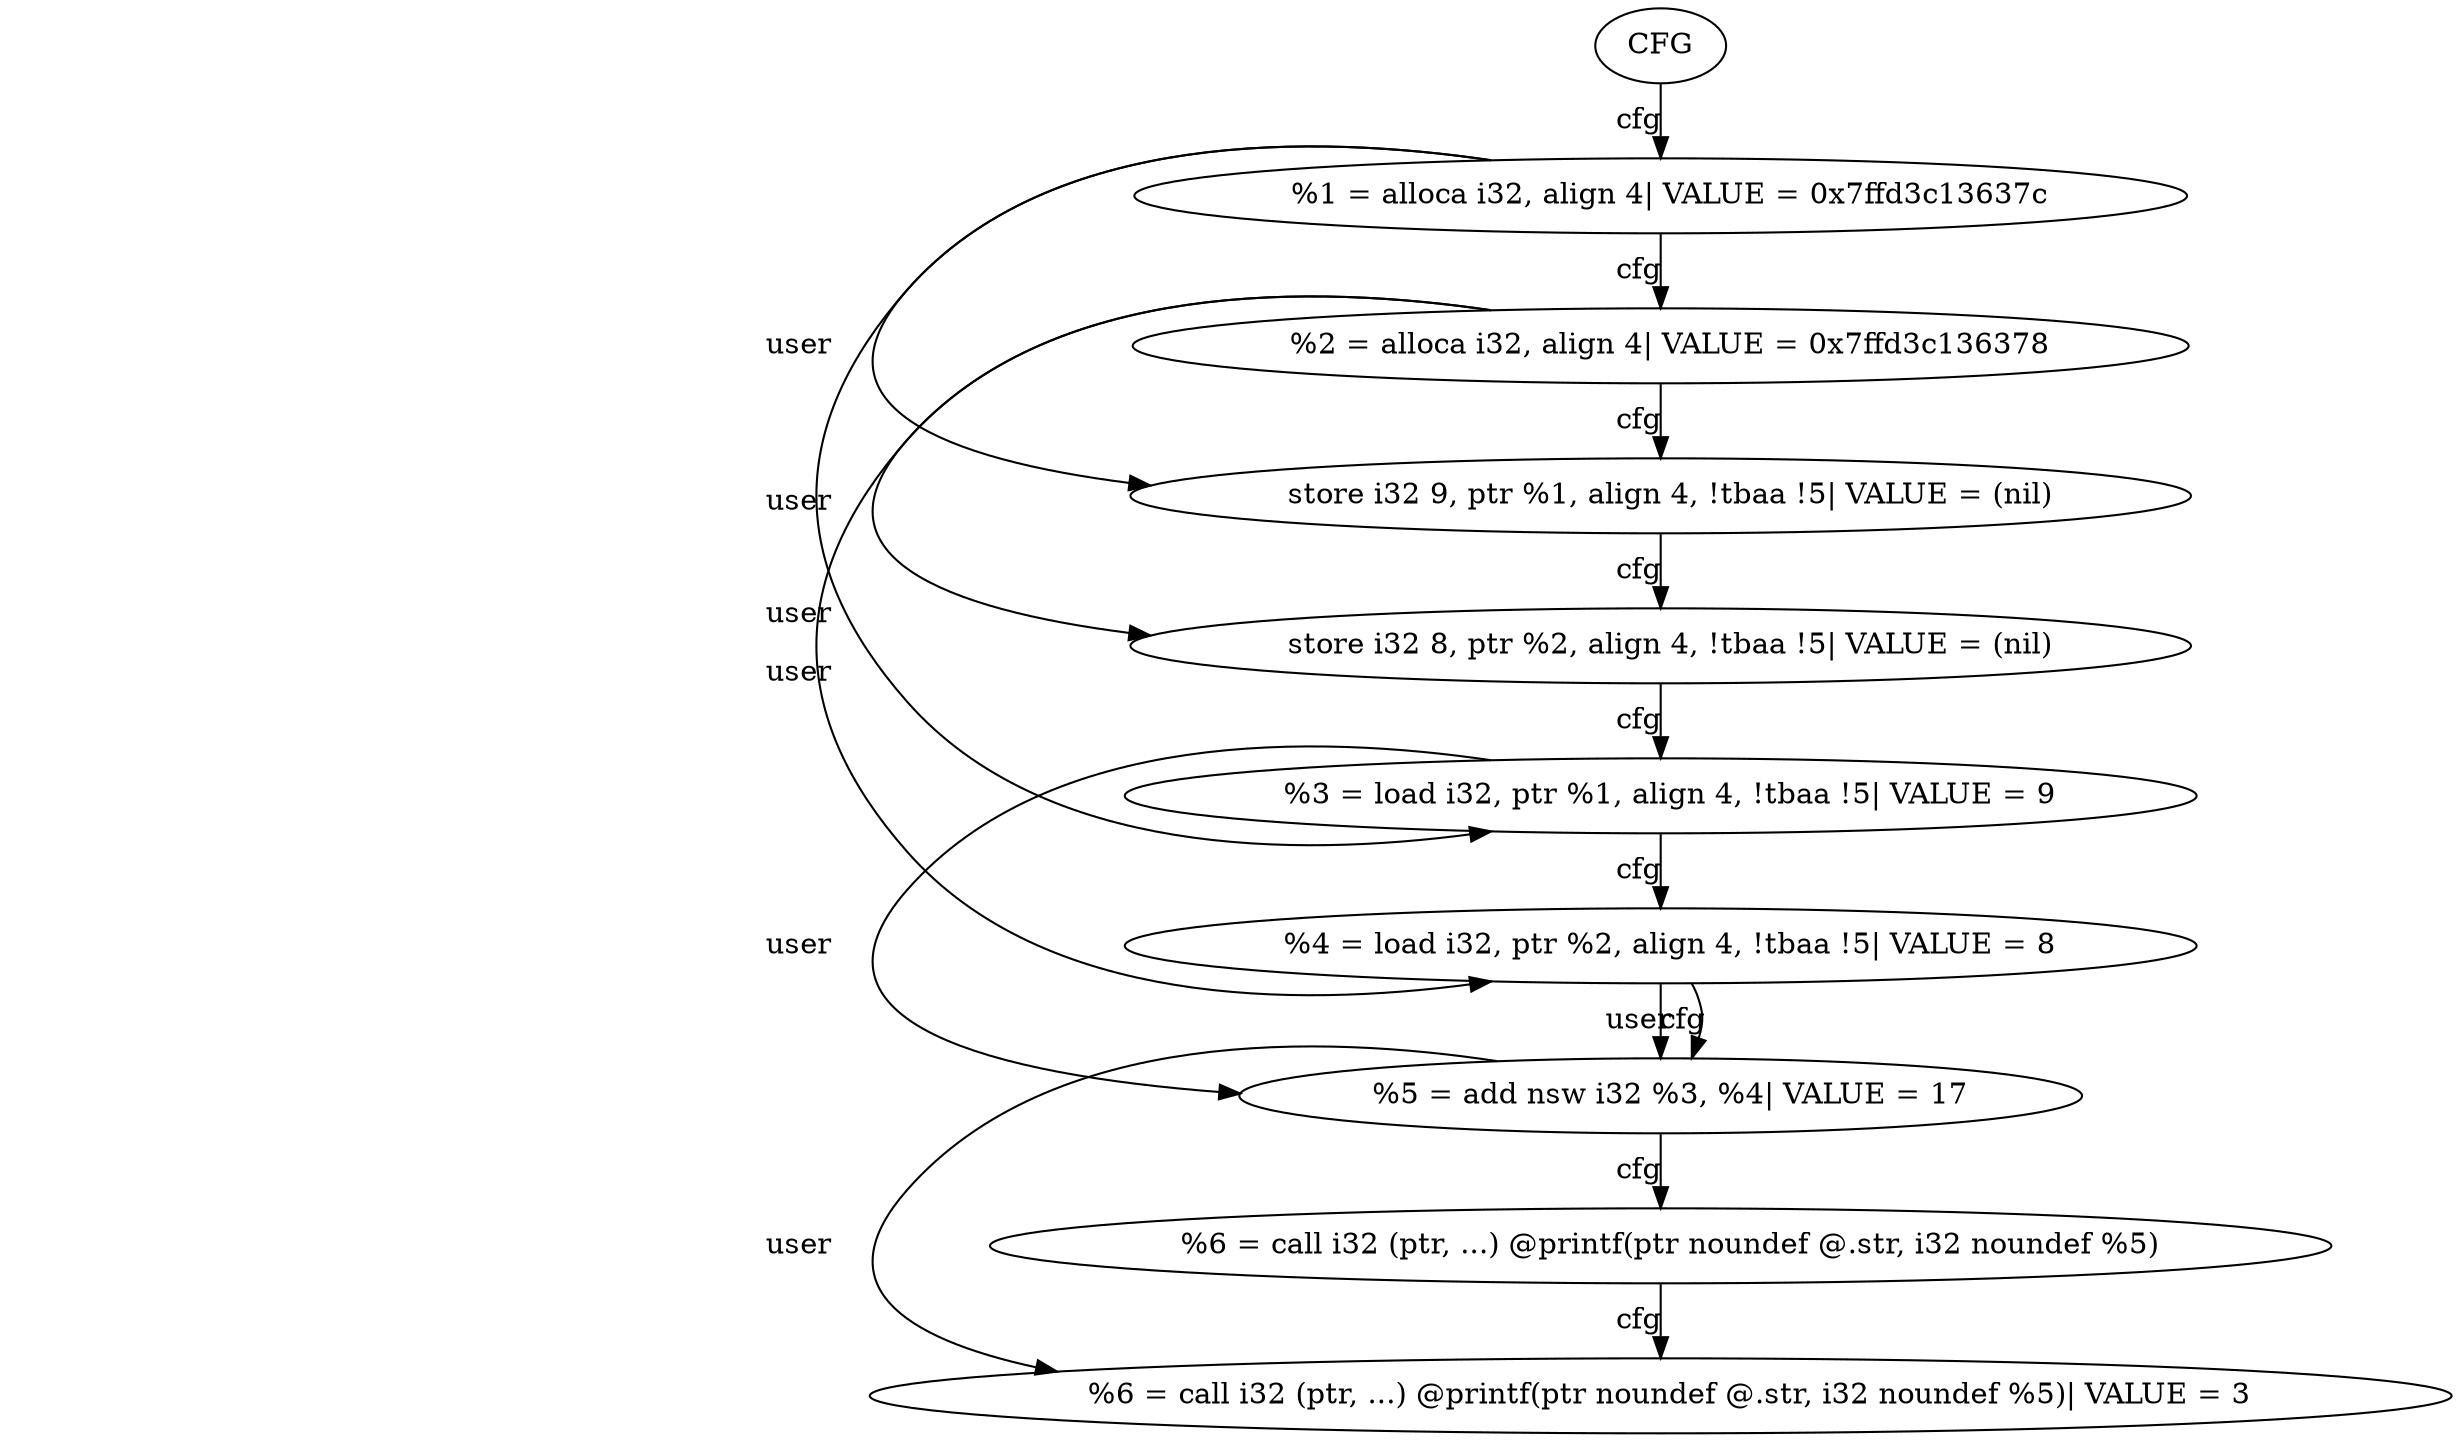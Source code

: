digraph G {
rankdir = LR;
{rank = same;
"CFG" -> "  %1 = alloca i32, align 4| VALUE = 0x7ffd3c13637c" -> "  %2 = alloca i32, align 4| VALUE = 0x7ffd3c136378" -> "  store i32 9, ptr %1, align 4, !tbaa !5| VALUE = (nil)" -> "  store i32 8, ptr %2, align 4, !tbaa !5| VALUE = (nil)" -> "  %3 = load i32, ptr %1, align 4, !tbaa !5| VALUE = 9" -> "  %4 = load i32, ptr %2, align 4, !tbaa !5| VALUE = 8" -> "  %5 = add nsw i32 %3, %4| VALUE = 17" -> "  %6 = call i32 (ptr, ...) @printf(ptr noundef @.str, i32 noundef %5)" -> "  %6 = call i32 (ptr, ...) @printf(ptr noundef @.str, i32 noundef %5)| VALUE = 3" [label="cfg"];}
"  %1 = alloca i32, align 4| VALUE = 0x7ffd3c13637c" -> "  store i32 9, ptr %1, align 4, !tbaa !5| VALUE = (nil)" [label = "user"];
"  %2 = alloca i32, align 4| VALUE = 0x7ffd3c136378" -> "  store i32 8, ptr %2, align 4, !tbaa !5| VALUE = (nil)" [label = "user"];
"  %1 = alloca i32, align 4| VALUE = 0x7ffd3c13637c" -> "  %3 = load i32, ptr %1, align 4, !tbaa !5| VALUE = 9" [label = "user"];
"  %2 = alloca i32, align 4| VALUE = 0x7ffd3c136378" -> "  %4 = load i32, ptr %2, align 4, !tbaa !5| VALUE = 8" [label = "user"];
"  %3 = load i32, ptr %1, align 4, !tbaa !5| VALUE = 9" -> "  %5 = add nsw i32 %3, %4| VALUE = 17" [label = "user"];
"  %4 = load i32, ptr %2, align 4, !tbaa !5| VALUE = 8" -> "  %5 = add nsw i32 %3, %4| VALUE = 17" [label = "user"];
"  %5 = add nsw i32 %3, %4| VALUE = 17" -> "  %6 = call i32 (ptr, ...) @printf(ptr noundef @.str, i32 noundef %5)| VALUE = 3" [label = "user"];
}